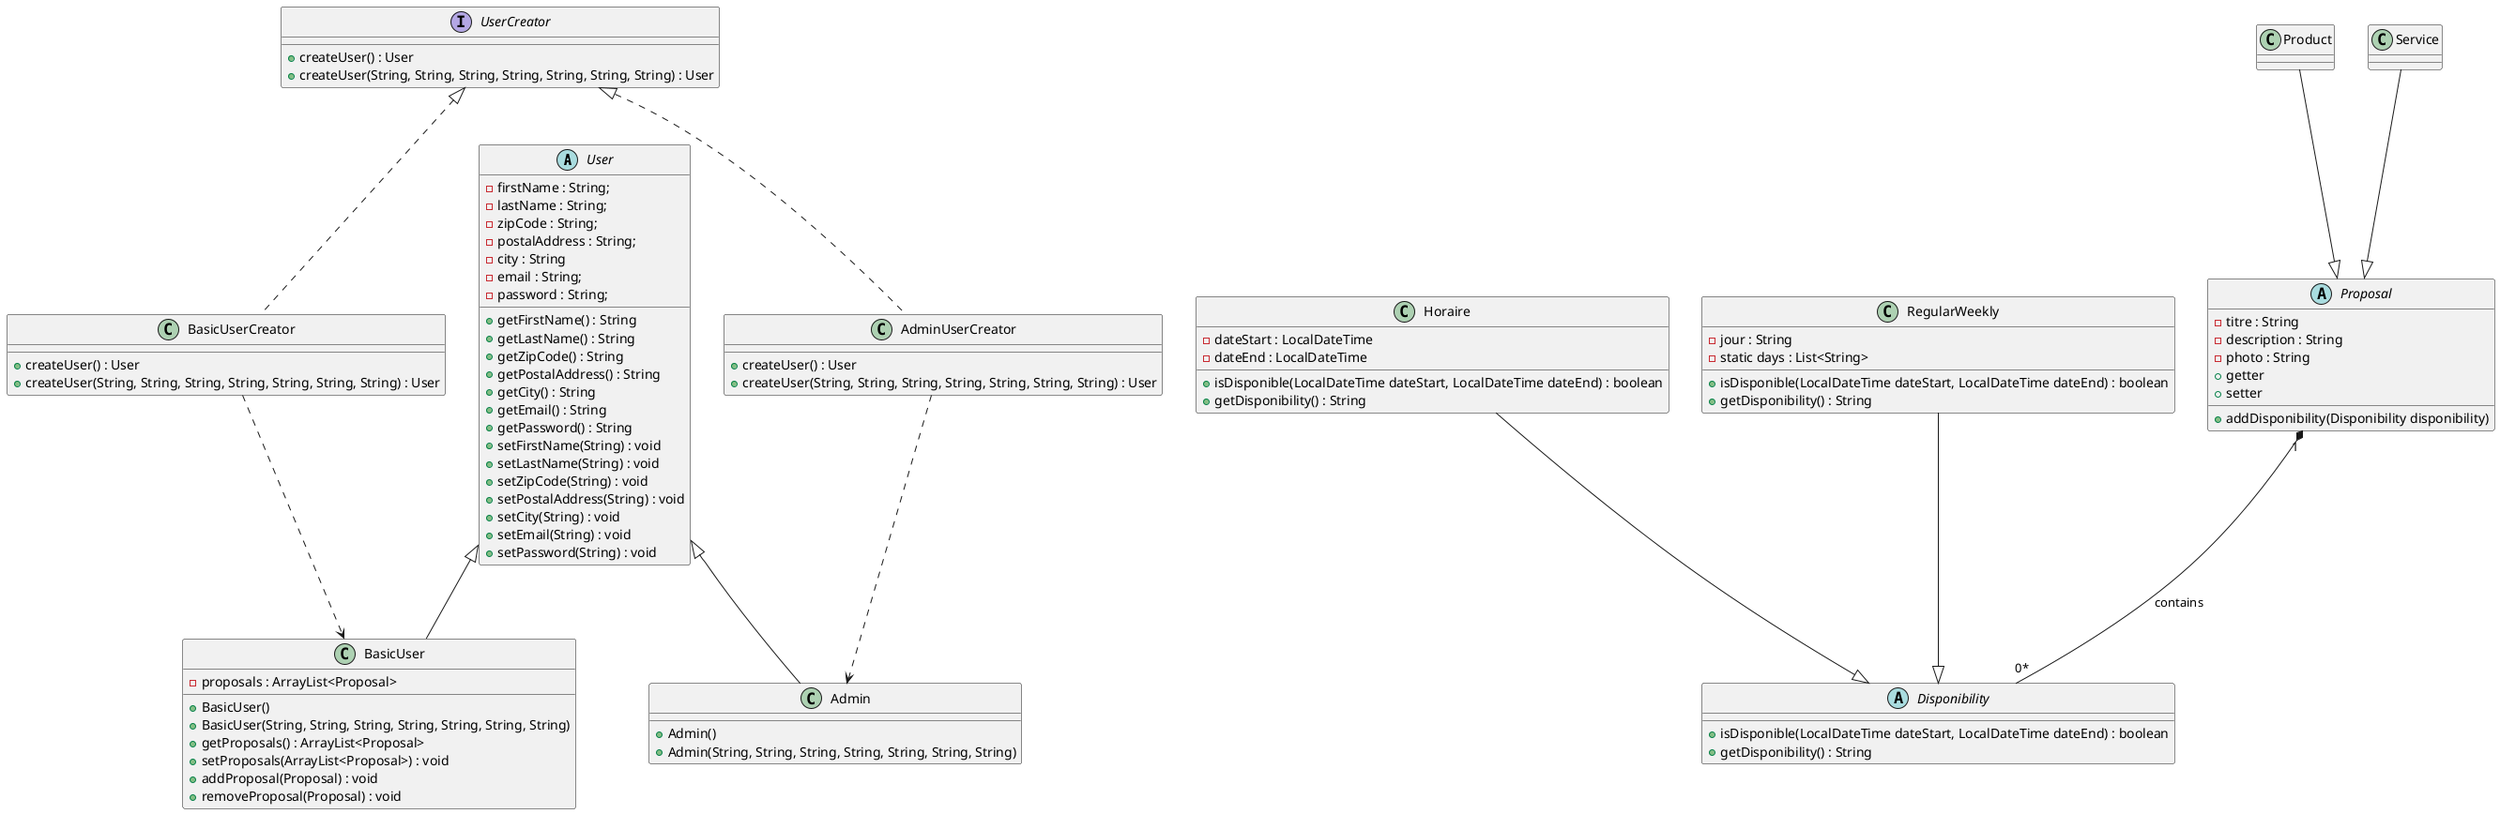 @startuml
'https://plantuml.com/class-diagram

abstract class User {
    -firstName : String;
    -lastName : String;
    -zipCode : String;
    -postalAddress : String;
    -city : String
    -email : String;
    -password : String;

    +getFirstName() : String
    +getLastName() : String
    +getZipCode() : String
    +getPostalAddress() : String
    +getCity() : String
    +getEmail() : String
    +getPassword() : String
    +setFirstName(String) : void
    +setLastName(String) : void
    +setZipCode(String) : void
    +setPostalAddress(String) : void
    +setCity(String) : void
    +setEmail(String) : void
    +setPassword(String) : void
}

class BasicUser {
    -proposals : ArrayList<Proposal>
    +BasicUser()
    +BasicUser(String, String, String, String, String, String, String)
    +getProposals() : ArrayList<Proposal>
    +setProposals(ArrayList<Proposal>) : void
    +addProposal(Proposal) : void
    +removeProposal(Proposal) : void
}

User <|-- BasicUser

class Admin {
    +Admin()
    +Admin(String, String, String, String, String, String, String)
}

User <|-- Admin

interface UserCreator {
    +createUser() : User
    +createUser(String, String, String, String, String, String, String) : User
}

class BasicUserCreator {
    +createUser() : User
    +createUser(String, String, String, String, String, String, String) : User
}

UserCreator <|.. BasicUserCreator

class AdminUserCreator {
    +createUser() : User
    +createUser(String, String, String, String, String, String, String) : User
}

UserCreator <|.. AdminUserCreator
BasicUserCreator ..> BasicUser
AdminUserCreator ..> Admin

abstract class Proposal {
    -titre : String
    -description : String
    -photo : String
    +getter
    +setter
    +addDisponibility(Disponibility disponibility)
}

class Product {
}

abstract class Proposal {
}

Product --|> Proposal
Service --|> Proposal

Horaire --|> Disponibility
RegularWeekly --|> Disponibility

abstract class Disponibility {
    +isDisponible(LocalDateTime dateStart, LocalDateTime dateEnd) : boolean
    +getDisponibility() : String
}

class Horaire {
    -dateStart : LocalDateTime
    -dateEnd : LocalDateTime
    +isDisponible(LocalDateTime dateStart, LocalDateTime dateEnd) : boolean
    +getDisponibility() : String
}

class RegularWeekly {
    -jour : String
    -static days : List<String>
    +isDisponible(LocalDateTime dateStart, LocalDateTime dateEnd) : boolean
    +getDisponibility() : String
}

Proposal "1" *-- "0*" Disponibility : contains


@enduml